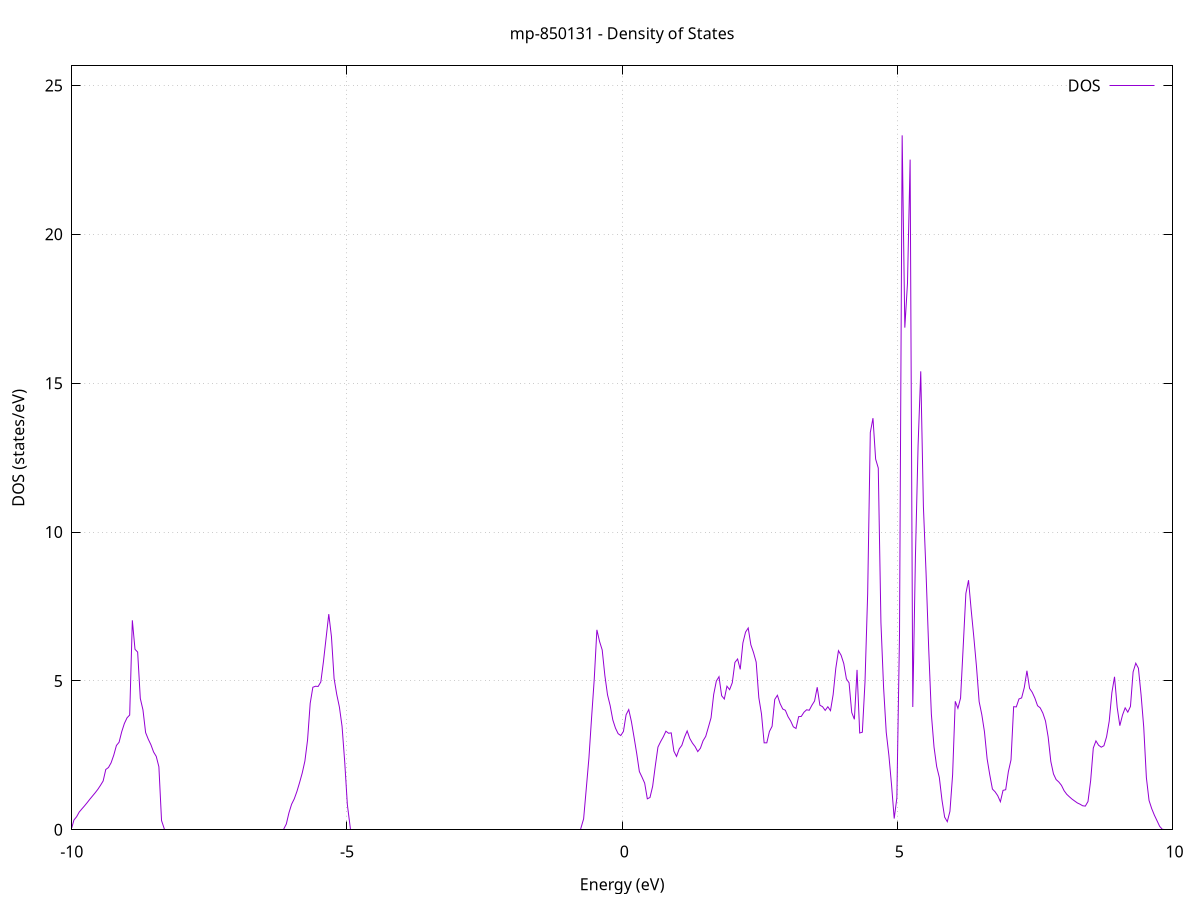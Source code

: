 set title 'mp-850131 - Density of States'
set xlabel 'Energy (eV)'
set ylabel 'DOS (states/eV)'
set grid
set xrange [-10:10]
set yrange [0:25.657]
set xzeroaxis lt -1
set terminal png size 800,600
set output 'mp-850131_dos_gnuplot.png'
plot '-' using 1:2 with lines title 'DOS'
-61.571100 0.000000
-61.522900 0.000000
-61.474600 0.000000
-61.426400 0.000000
-61.378200 0.000000
-61.329900 0.000000
-61.281700 0.000000
-61.233500 0.000000
-61.185200 0.000000
-61.137000 0.000000
-61.088800 0.000000
-61.040500 0.000000
-60.992300 0.000000
-60.944100 0.000000
-60.895800 0.000000
-60.847600 0.000000
-60.799400 0.000000
-60.751100 0.000000
-60.702900 0.000000
-60.654700 0.000000
-60.606400 0.000000
-60.558200 0.000000
-60.510000 0.000000
-60.461700 0.000000
-60.413500 0.000000
-60.365300 0.000000
-60.317000 0.000000
-60.268800 0.000000
-60.220600 0.000000
-60.172300 0.000000
-60.124100 0.000000
-60.075900 0.000000
-60.027600 0.000000
-59.979400 0.000000
-59.931200 0.000000
-59.882900 0.000000
-59.834700 0.000000
-59.786400 0.000000
-59.738200 0.000000
-59.690000 0.000000
-59.641700 0.000000
-59.593500 0.000000
-59.545300 0.000000
-59.497000 0.000000
-59.448800 0.000000
-59.400600 0.000000
-59.352300 0.000000
-59.304100 0.000000
-59.255900 0.000000
-59.207600 0.000000
-59.159400 0.000000
-59.111200 0.000000
-59.062900 0.000000
-59.014700 0.000000
-58.966500 0.000000
-58.918200 0.000000
-58.870000 0.000000
-58.821800 0.000000
-58.773500 0.000000
-58.725300 0.000000
-58.677100 0.000000
-58.628800 0.000000
-58.580600 0.000000
-58.532400 0.000000
-58.484100 0.000000
-58.435900 0.000000
-58.387700 0.000000
-58.339400 0.000000
-58.291200 0.000000
-58.243000 0.000000
-58.194700 0.000000
-58.146500 0.000000
-58.098300 0.000000
-58.050000 0.000000
-58.001800 0.000000
-57.953600 0.000000
-57.905300 0.000000
-57.857100 0.000000
-57.808900 0.000000
-57.760600 0.000000
-57.712400 0.000000
-57.664200 0.000000
-57.615900 0.000000
-57.567700 0.000000
-57.519500 0.000000
-57.471200 0.000000
-57.423000 0.000000
-57.374800 0.000000
-57.326500 0.000000
-57.278300 0.000000
-57.230100 0.000000
-57.181800 0.000000
-57.133600 0.000000
-57.085400 0.000000
-57.037100 0.000000
-56.988900 0.000000
-56.940700 0.000000
-56.892400 0.000000
-56.844200 0.000000
-56.796000 0.000000
-56.747700 0.000000
-56.699500 0.000000
-56.651300 0.000000
-56.603000 0.000000
-56.554800 0.000000
-56.506500 0.000000
-56.458300 0.000000
-56.410100 0.000000
-56.361800 0.000000
-56.313600 0.000000
-56.265400 0.000000
-56.217100 0.000000
-56.168900 0.000000
-56.120700 0.000000
-56.072400 0.000000
-56.024200 0.000000
-55.976000 0.000000
-55.927700 0.000000
-55.879500 0.000000
-55.831300 0.000000
-55.783000 0.000000
-55.734800 0.000000
-55.686600 0.000000
-55.638300 0.000000
-55.590100 0.000000
-55.541900 0.000000
-55.493600 0.000000
-55.445400 0.000000
-55.397200 0.000000
-55.348900 0.000000
-55.300700 0.000000
-55.252500 0.000000
-55.204200 0.000000
-55.156000 0.000000
-55.107800 0.000000
-55.059500 0.000000
-55.011300 0.000000
-54.963100 0.000000
-54.914800 0.000000
-54.866600 0.000000
-54.818400 0.000000
-54.770100 0.000000
-54.721900 0.000000
-54.673700 0.000000
-54.625400 0.000000
-54.577200 0.000000
-54.529000 0.000000
-54.480700 0.000000
-54.432500 0.000000
-54.384300 0.000000
-54.336000 0.000000
-54.287800 0.000000
-54.239600 0.000000
-54.191300 0.000000
-54.143100 0.000000
-54.094900 0.000000
-54.046600 0.000000
-53.998400 0.000000
-53.950200 0.000000
-53.901900 0.000000
-53.853700 0.000000
-53.805500 0.000000
-53.757200 0.000000
-53.709000 0.000000
-53.660800 0.000000
-53.612500 0.000000
-53.564300 0.000000
-53.516100 0.000000
-53.467800 0.000000
-53.419600 0.000000
-53.371400 0.000000
-53.323100 0.000000
-53.274900 0.000000
-53.226700 0.000000
-53.178400 0.000000
-53.130200 0.000000
-53.081900 0.000000
-53.033700 0.000000
-52.985500 0.000000
-52.937200 0.000000
-52.889000 0.000000
-52.840800 0.000000
-52.792500 0.000000
-52.744300 0.000000
-52.696100 0.000000
-52.647800 0.000000
-52.599600 0.000000
-52.551400 0.000000
-52.503100 0.000000
-52.454900 0.000000
-52.406700 0.000000
-52.358400 0.000000
-52.310200 0.000000
-52.262000 0.000000
-52.213700 0.000000
-52.165500 0.000000
-52.117300 0.000000
-52.069000 0.000000
-52.020800 0.000000
-51.972600 0.000000
-51.924300 0.000000
-51.876100 0.000000
-51.827900 0.000000
-51.779600 0.000000
-51.731400 0.000000
-51.683200 0.000000
-51.634900 0.000000
-51.586700 0.000000
-51.538500 0.000000
-51.490200 0.000000
-51.442000 0.000000
-51.393800 0.000000
-51.345500 0.000000
-51.297300 0.000000
-51.249100 0.000000
-51.200800 0.000000
-51.152600 0.000000
-51.104400 0.000000
-51.056100 0.000000
-51.007900 0.000000
-50.959700 0.000000
-50.911400 0.000000
-50.863200 0.000000
-50.815000 0.000000
-50.766700 0.000000
-50.718500 0.000000
-50.670300 0.000000
-50.622000 0.000000
-50.573800 0.000000
-50.525600 0.000000
-50.477300 0.000000
-50.429100 0.000000
-50.380900 0.000000
-50.332600 0.000000
-50.284400 0.000000
-50.236200 0.000000
-50.187900 0.000000
-50.139700 0.000000
-50.091500 0.000000
-50.043200 0.000000
-49.995000 0.000000
-49.946800 0.000000
-49.898500 0.000000
-49.850300 0.000000
-49.802100 0.000000
-49.753800 0.000000
-49.705600 0.000000
-49.657300 0.000000
-49.609100 0.000000
-49.560900 0.000000
-49.512600 0.000000
-49.464400 0.000000
-49.416200 0.000000
-49.367900 0.000000
-49.319700 0.000000
-49.271500 0.000000
-49.223200 0.000000
-49.175000 0.000000
-49.126800 0.000000
-49.078500 0.000000
-49.030300 0.000000
-48.982100 0.000000
-48.933800 0.000000
-48.885600 0.000000
-48.837400 0.000000
-48.789100 0.000000
-48.740900 0.000000
-48.692700 0.000000
-48.644400 0.000000
-48.596200 0.000000
-48.548000 0.000000
-48.499700 0.000000
-48.451500 0.000000
-48.403300 0.000000
-48.355000 0.000000
-48.306800 0.000000
-48.258600 0.000000
-48.210300 0.000000
-48.162100 0.000000
-48.113900 0.000000
-48.065600 0.000000
-48.017400 0.000000
-47.969200 0.000000
-47.920900 0.000000
-47.872700 0.000000
-47.824500 0.000000
-47.776200 0.000000
-47.728000 0.000000
-47.679800 0.000000
-47.631500 0.000000
-47.583300 0.000000
-47.535100 0.000000
-47.486800 0.000000
-47.438600 0.000000
-47.390400 0.000000
-47.342100 0.000000
-47.293900 0.000000
-47.245700 0.000000
-47.197400 0.000000
-47.149200 0.000000
-47.101000 0.000000
-47.052700 0.000000
-47.004500 0.000000
-46.956300 0.000000
-46.908000 0.000000
-46.859800 0.000000
-46.811600 0.000000
-46.763300 0.000000
-46.715100 0.000000
-46.666900 0.000000
-46.618600 0.000000
-46.570400 0.000000
-46.522200 0.000000
-46.473900 0.000000
-46.425700 0.000000
-46.377400 0.000000
-46.329200 0.000000
-46.281000 0.000000
-46.232700 0.000000
-46.184500 0.000000
-46.136300 0.000000
-46.088000 0.000000
-46.039800 0.000000
-45.991600 0.000000
-45.943300 0.000000
-45.895100 0.000000
-45.846900 0.000000
-45.798600 0.000000
-45.750400 0.000000
-45.702200 0.000000
-45.653900 0.000000
-45.605700 0.000000
-45.557500 0.000000
-45.509200 0.000000
-45.461000 0.000000
-45.412800 0.000000
-45.364500 0.000000
-45.316300 0.000000
-45.268100 0.000000
-45.219800 0.000000
-45.171600 0.000000
-45.123400 0.000000
-45.075100 0.000000
-45.026900 0.000000
-44.978700 0.000000
-44.930400 0.000000
-44.882200 0.000000
-44.834000 0.000000
-44.785700 0.000000
-44.737500 0.000000
-44.689300 0.000000
-44.641000 0.000000
-44.592800 0.000000
-44.544600 0.000000
-44.496300 0.000000
-44.448100 0.000000
-44.399900 0.000000
-44.351600 0.000000
-44.303400 0.000000
-44.255200 0.000000
-44.206900 0.000000
-44.158700 0.000000
-44.110500 0.000000
-44.062200 0.000000
-44.014000 0.000000
-43.965800 0.000000
-43.917500 0.000000
-43.869300 0.000000
-43.821100 0.000000
-43.772800 0.000000
-43.724600 0.000000
-43.676400 0.000000
-43.628100 0.000000
-43.579900 0.000000
-43.531700 0.000000
-43.483400 0.000000
-43.435200 0.000000
-43.387000 0.000000
-43.338700 0.000000
-43.290500 0.000000
-43.242300 0.000000
-43.194000 0.000000
-43.145800 0.000000
-43.097600 0.000000
-43.049300 0.000000
-43.001100 0.000000
-42.952800 0.000000
-42.904600 0.000000
-42.856400 0.000000
-42.808100 0.000000
-42.759900 0.000000
-42.711700 0.000000
-42.663400 0.000000
-42.615200 0.000000
-42.567000 0.000000
-42.518700 0.000000
-42.470500 0.000000
-42.422300 0.000000
-42.374000 0.000000
-42.325800 0.000000
-42.277600 0.000000
-42.229300 0.000000
-42.181100 0.000000
-42.132900 0.000000
-42.084600 0.000000
-42.036400 0.000000
-41.988200 0.000000
-41.939900 0.000000
-41.891700 0.000000
-41.843500 0.000000
-41.795200 0.000000
-41.747000 0.000000
-41.698800 0.000000
-41.650500 0.000000
-41.602300 0.000000
-41.554100 0.000000
-41.505800 0.000000
-41.457600 0.000000
-41.409400 0.000000
-41.361100 0.000000
-41.312900 0.000000
-41.264700 0.000000
-41.216400 0.000000
-41.168200 0.000000
-41.120000 0.000000
-41.071700 0.000000
-41.023500 0.000000
-40.975300 0.000000
-40.927000 0.000000
-40.878800 0.000000
-40.830600 0.000000
-40.782300 0.000000
-40.734100 0.000000
-40.685900 0.000000
-40.637600 0.000000
-40.589400 0.000000
-40.541200 0.000000
-40.492900 0.000000
-40.444700 0.000000
-40.396500 0.000000
-40.348200 0.000000
-40.300000 0.000000
-40.251800 0.000000
-40.203500 0.000000
-40.155300 0.000000
-40.107100 0.000000
-40.058800 0.000000
-40.010600 0.000000
-39.962400 0.000000
-39.914100 0.000000
-39.865900 0.000000
-39.817700 0.000000
-39.769400 0.000000
-39.721200 0.000000
-39.673000 0.000000
-39.624700 0.000000
-39.576500 0.000000
-39.528200 0.000000
-39.480000 0.000000
-39.431800 0.000000
-39.383500 0.000000
-39.335300 0.000000
-39.287100 0.000000
-39.238800 0.000000
-39.190600 0.000000
-39.142400 0.000000
-39.094100 0.000000
-39.045900 0.000000
-38.997700 0.000000
-38.949400 0.000000
-38.901200 0.000000
-38.853000 0.000000
-38.804700 0.000000
-38.756500 0.000000
-38.708300 0.000000
-38.660000 0.000000
-38.611800 0.000000
-38.563600 0.000000
-38.515300 0.000000
-38.467100 0.000000
-38.418900 0.000000
-38.370600 0.000000
-38.322400 0.000000
-38.274200 0.000000
-38.225900 0.000000
-38.177700 0.000000
-38.129500 0.000000
-38.081200 0.000000
-38.033000 0.000000
-37.984800 0.000000
-37.936500 0.000000
-37.888300 0.000000
-37.840100 0.000000
-37.791800 0.000000
-37.743600 0.000000
-37.695400 0.000000
-37.647100 0.000000
-37.598900 0.000000
-37.550700 0.000000
-37.502400 0.000000
-37.454200 0.000000
-37.406000 0.000000
-37.357700 0.000000
-37.309500 0.000000
-37.261300 0.000000
-37.213000 0.000000
-37.164800 0.000000
-37.116600 0.000000
-37.068300 0.000000
-37.020100 0.000000
-36.971900 0.000000
-36.923600 0.000000
-36.875400 0.000000
-36.827200 0.000000
-36.778900 0.000000
-36.730700 0.000000
-36.682500 0.000000
-36.634200 0.000000
-36.586000 0.000000
-36.537800 0.000000
-36.489500 0.000000
-36.441300 0.000000
-36.393100 0.000000
-36.344800 0.000000
-36.296600 0.000000
-36.248400 0.000000
-36.200100 0.000000
-36.151900 0.000000
-36.103600 0.000000
-36.055400 0.000000
-36.007200 0.000000
-35.958900 0.000000
-35.910700 0.000000
-35.862500 0.000000
-35.814200 0.000000
-35.766000 0.000000
-35.717800 0.000000
-35.669500 0.000000
-35.621300 0.000000
-35.573100 0.000000
-35.524800 0.000000
-35.476600 0.000000
-35.428400 0.000000
-35.380100 0.000000
-35.331900 0.000000
-35.283700 0.000000
-35.235400 0.000000
-35.187200 0.000000
-35.139000 0.000000
-35.090700 0.000000
-35.042500 0.000000
-34.994300 0.000000
-34.946000 0.000000
-34.897800 0.000000
-34.849600 0.000000
-34.801300 0.000000
-34.753100 0.000000
-34.704900 0.000000
-34.656600 0.000000
-34.608400 0.000000
-34.560200 0.000000
-34.511900 0.000000
-34.463700 0.000000
-34.415500 0.000000
-34.367200 0.000000
-34.319000 0.000000
-34.270800 0.000000
-34.222500 0.000000
-34.174300 0.000000
-34.126100 0.000000
-34.077800 0.000000
-34.029600 0.000000
-33.981400 0.000000
-33.933100 0.000000
-33.884900 0.000000
-33.836700 0.000000
-33.788400 0.000000
-33.740200 0.000000
-33.692000 0.000000
-33.643700 0.000000
-33.595500 0.000000
-33.547300 0.000000
-33.499000 0.000000
-33.450800 0.000000
-33.402600 0.000000
-33.354300 0.000000
-33.306100 0.000000
-33.257900 0.000000
-33.209600 0.000000
-33.161400 0.000000
-33.113200 0.000000
-33.064900 0.000000
-33.016700 0.000000
-32.968500 0.000000
-32.920200 0.000000
-32.872000 0.000000
-32.823700 0.000000
-32.775500 0.000000
-32.727300 0.000000
-32.679000 0.000000
-32.630800 0.000000
-32.582600 0.000000
-32.534300 0.000000
-32.486100 0.000000
-32.437900 0.000000
-32.389600 0.000000
-32.341400 0.000000
-32.293200 0.000000
-32.244900 0.000000
-32.196700 0.000000
-32.148500 0.000000
-32.100200 0.000000
-32.052000 0.000000
-32.003800 0.000000
-31.955500 0.000000
-31.907300 0.000000
-31.859100 0.000000
-31.810800 0.000000
-31.762600 0.000000
-31.714400 0.000000
-31.666100 0.000000
-31.617900 0.000000
-31.569700 0.000000
-31.521400 0.000000
-31.473200 0.000000
-31.425000 0.000000
-31.376700 0.000000
-31.328500 0.000000
-31.280300 0.000000
-31.232000 0.000000
-31.183800 0.000000
-31.135600 0.000000
-31.087300 0.000000
-31.039100 0.000000
-30.990900 0.000000
-30.942600 0.000000
-30.894400 0.000000
-30.846200 0.000000
-30.797900 0.000000
-30.749700 0.000000
-30.701500 0.000000
-30.653200 0.000000
-30.605000 0.000000
-30.556800 0.000000
-30.508500 0.000000
-30.460300 0.000000
-30.412100 0.000000
-30.363800 0.000000
-30.315600 0.000000
-30.267400 0.000000
-30.219100 0.000000
-30.170900 0.000000
-30.122700 0.000000
-30.074400 0.000000
-30.026200 0.000000
-29.978000 0.000000
-29.929700 0.000000
-29.881500 0.000000
-29.833300 0.000000
-29.785000 0.000000
-29.736800 0.000000
-29.688600 0.000000
-29.640300 0.000000
-29.592100 0.000000
-29.543900 0.000000
-29.495600 0.000000
-29.447400 0.000000
-29.399100 0.000000
-29.350900 0.000000
-29.302700 0.000000
-29.254400 0.000000
-29.206200 0.000000
-29.158000 0.000000
-29.109700 0.000000
-29.061500 0.000000
-29.013300 0.000000
-28.965000 0.000000
-28.916800 0.000000
-28.868600 0.000000
-28.820300 0.000000
-28.772100 0.000000
-28.723900 0.000000
-28.675600 0.000000
-28.627400 0.000000
-28.579200 0.000000
-28.530900 0.000000
-28.482700 0.000000
-28.434500 0.000000
-28.386200 0.000000
-28.338000 0.000000
-28.289800 0.000000
-28.241500 0.000000
-28.193300 0.000000
-28.145100 0.000000
-28.096800 0.000000
-28.048600 0.000000
-28.000400 0.000000
-27.952100 0.000000
-27.903900 0.000000
-27.855700 0.000000
-27.807400 0.000000
-27.759200 0.000000
-27.711000 0.000000
-27.662700 0.000000
-27.614500 0.000000
-27.566300 0.000000
-27.518000 0.000000
-27.469800 0.000000
-27.421600 0.000000
-27.373300 0.000000
-27.325100 0.000000
-27.276900 0.000000
-27.228600 0.000000
-27.180400 0.000000
-27.132200 0.000000
-27.083900 0.000000
-27.035700 0.000000
-26.987500 0.000000
-26.939200 0.000000
-26.891000 0.000000
-26.842800 0.000000
-26.794500 0.000000
-26.746300 0.000000
-26.698100 0.000000
-26.649800 0.000000
-26.601600 0.000000
-26.553400 0.000000
-26.505100 0.000000
-26.456900 0.000000
-26.408700 0.000000
-26.360400 0.000000
-26.312200 0.000000
-26.264000 0.000000
-26.215700 0.000000
-26.167500 0.000000
-26.119300 0.000000
-26.071000 0.000000
-26.022800 0.000000
-25.974500 0.000000
-25.926300 0.000000
-25.878100 0.000000
-25.829800 0.000000
-25.781600 0.000000
-25.733400 0.000000
-25.685100 0.000000
-25.636900 0.000000
-25.588700 0.000000
-25.540400 0.000000
-25.492200 0.000000
-25.444000 0.000000
-25.395700 0.000000
-25.347500 0.000000
-25.299300 0.000000
-25.251000 0.000000
-25.202800 0.000000
-25.154600 0.000000
-25.106300 0.000000
-25.058100 0.000000
-25.009900 0.000000
-24.961600 0.000000
-24.913400 0.000000
-24.865200 0.000000
-24.816900 0.000000
-24.768700 0.000000
-24.720500 0.000000
-24.672200 0.000000
-24.624000 0.000000
-24.575800 0.000000
-24.527500 0.000000
-24.479300 0.000000
-24.431100 0.000000
-24.382800 0.000000
-24.334600 0.000000
-24.286400 0.000000
-24.238100 0.000000
-24.189900 0.000000
-24.141700 0.000000
-24.093400 0.000000
-24.045200 0.000000
-23.997000 0.000000
-23.948700 0.000000
-23.900500 0.000000
-23.852300 0.000000
-23.804000 0.000000
-23.755800 0.000000
-23.707600 0.000000
-23.659300 0.000000
-23.611100 0.000000
-23.562900 0.000000
-23.514600 0.000000
-23.466400 0.000000
-23.418200 0.000000
-23.369900 0.000000
-23.321700 0.000000
-23.273500 0.000000
-23.225200 0.000000
-23.177000 0.000000
-23.128800 0.000000
-23.080500 0.000000
-23.032300 0.000000
-22.984100 0.000000
-22.935800 0.000000
-22.887600 0.000000
-22.839400 0.000000
-22.791100 0.000000
-22.742900 0.000000
-22.694700 0.000000
-22.646400 0.000000
-22.598200 0.000000
-22.549900 0.000000
-22.501700 0.000000
-22.453500 0.000000
-22.405200 0.000000
-22.357000 0.000000
-22.308800 0.000000
-22.260500 0.000000
-22.212300 0.000000
-22.164100 0.000000
-22.115800 0.000000
-22.067600 0.000000
-22.019400 0.000000
-21.971100 0.000000
-21.922900 0.000000
-21.874700 0.000000
-21.826400 0.000000
-21.778200 0.000000
-21.730000 0.000000
-21.681700 0.000000
-21.633500 0.000000
-21.585300 0.000000
-21.537000 0.000000
-21.488800 0.000000
-21.440600 0.000000
-21.392300 0.000000
-21.344100 0.000000
-21.295900 0.000000
-21.247600 0.000000
-21.199400 0.000000
-21.151200 0.000000
-21.102900 0.000000
-21.054700 0.000000
-21.006500 0.000000
-20.958200 0.000000
-20.910000 0.000000
-20.861800 0.000000
-20.813500 0.000000
-20.765300 0.000000
-20.717100 0.000000
-20.668800 0.000000
-20.620600 0.000000
-20.572400 0.000000
-20.524100 0.000000
-20.475900 0.000000
-20.427700 0.000000
-20.379400 0.000000
-20.331200 0.000000
-20.283000 0.000000
-20.234700 0.000000
-20.186500 0.000000
-20.138300 0.000000
-20.090000 0.000000
-20.041800 0.000000
-19.993600 0.000000
-19.945300 0.000000
-19.897100 0.000000
-19.848900 0.000000
-19.800600 0.000000
-19.752400 0.000000
-19.704200 0.000000
-19.655900 0.000000
-19.607700 0.000000
-19.559500 0.000000
-19.511200 0.000000
-19.463000 0.000000
-19.414800 0.000000
-19.366500 0.000000
-19.318300 0.000000
-19.270000 0.000000
-19.221800 0.000000
-19.173600 0.000000
-19.125300 0.000000
-19.077100 0.000000
-19.028900 0.000000
-18.980600 0.000000
-18.932400 0.000000
-18.884200 0.000000
-18.835900 0.000000
-18.787700 0.000000
-18.739500 0.000000
-18.691200 0.000000
-18.643000 0.000000
-18.594800 0.000000
-18.546500 0.000000
-18.498300 0.000000
-18.450100 0.000000
-18.401800 0.000000
-18.353600 0.000000
-18.305400 0.000000
-18.257100 0.000000
-18.208900 0.000000
-18.160700 0.000000
-18.112400 0.000000
-18.064200 0.000000
-18.016000 0.000000
-17.967700 0.000000
-17.919500 0.000000
-17.871300 0.000000
-17.823000 0.000000
-17.774800 0.000000
-17.726600 0.000000
-17.678300 0.000000
-17.630100 0.000000
-17.581900 0.000000
-17.533600 0.000000
-17.485400 0.000000
-17.437200 0.000000
-17.388900 0.000000
-17.340700 0.000000
-17.292500 0.000000
-17.244200 0.000000
-17.196000 0.000000
-17.147800 0.000000
-17.099500 0.000000
-17.051300 0.000000
-17.003100 0.000000
-16.954800 0.000000
-16.906600 0.000000
-16.858400 0.000000
-16.810100 0.000000
-16.761900 0.000000
-16.713700 0.000000
-16.665400 0.000000
-16.617200 0.000000
-16.569000 0.000000
-16.520700 0.000000
-16.472500 0.000000
-16.424300 0.000000
-16.376000 0.000000
-16.327800 0.000000
-16.279600 0.000000
-16.231300 0.000000
-16.183100 0.000000
-16.134900 0.000000
-16.086600 0.000000
-16.038400 0.000000
-15.990200 0.000000
-15.941900 0.000000
-15.893700 0.000000
-15.845400 0.000000
-15.797200 0.000000
-15.749000 0.000000
-15.700700 0.000000
-15.652500 0.000000
-15.604300 0.000000
-15.556000 0.000000
-15.507800 0.000000
-15.459600 0.000000
-15.411300 0.000000
-15.363100 0.000000
-15.314900 0.000000
-15.266600 0.000000
-15.218400 0.000000
-15.170200 0.000000
-15.121900 0.000000
-15.073700 0.000000
-15.025500 0.000000
-14.977200 0.000000
-14.929000 0.000000
-14.880800 0.000000
-14.832500 0.000000
-14.784300 0.000000
-14.736100 0.000000
-14.687800 0.000000
-14.639600 0.000000
-14.591400 0.000000
-14.543100 0.000000
-14.494900 0.000000
-14.446700 0.000000
-14.398400 0.000000
-14.350200 0.000000
-14.302000 0.000000
-14.253700 0.000000
-14.205500 0.000000
-14.157300 0.000000
-14.109000 0.000000
-14.060800 0.000000
-14.012600 0.000000
-13.964300 0.000000
-13.916100 0.000000
-13.867900 0.000000
-13.819600 0.000000
-13.771400 0.000000
-13.723200 0.000000
-13.674900 0.000000
-13.626700 0.000000
-13.578500 0.000000
-13.530200 0.000000
-13.482000 0.000000
-13.433800 0.000000
-13.385500 0.000000
-13.337300 0.000000
-13.289100 0.000000
-13.240800 0.000000
-13.192600 0.000000
-13.144400 0.000000
-13.096100 0.000000
-13.047900 0.000000
-12.999700 0.000000
-12.951400 0.000000
-12.903200 0.000000
-12.855000 0.000000
-12.806700 0.000000
-12.758500 0.000000
-12.710300 0.000000
-12.662000 0.000000
-12.613800 0.000000
-12.565600 0.000000
-12.517300 0.000000
-12.469100 0.000000
-12.420800 0.000000
-12.372600 0.000000
-12.324400 0.000000
-12.276100 0.000000
-12.227900 0.000000
-12.179700 0.000000
-12.131400 0.000000
-12.083200 0.000000
-12.035000 0.000000
-11.986700 0.000000
-11.938500 0.000000
-11.890300 0.000000
-11.842000 0.000000
-11.793800 0.000000
-11.745600 0.000000
-11.697300 0.000000
-11.649100 0.000000
-11.600900 0.000000
-11.552600 0.000000
-11.504400 0.000000
-11.456200 0.000000
-11.407900 0.000000
-11.359700 0.000000
-11.311500 0.000000
-11.263200 0.000000
-11.215000 0.000000
-11.166800 0.000000
-11.118500 0.000000
-11.070300 0.000000
-11.022100 0.000000
-10.973800 0.000000
-10.925600 0.000000
-10.877400 0.000000
-10.829100 0.000000
-10.780900 0.000000
-10.732700 0.000000
-10.684400 0.000000
-10.636200 0.000000
-10.588000 0.000000
-10.539700 0.000000
-10.491500 0.000000
-10.443300 0.000000
-10.395000 0.000000
-10.346800 0.000000
-10.298600 0.000000
-10.250300 0.000000
-10.202100 0.000000
-10.153900 0.000000
-10.105600 0.000000
-10.057400 0.000000
-10.009200 0.006800
-9.960900 0.328000
-9.912700 0.437400
-9.864500 0.597000
-9.816200 0.702300
-9.768000 0.804500
-9.719800 0.913200
-9.671500 1.027600
-9.623300 1.134900
-9.575100 1.242600
-9.526800 1.358300
-9.478600 1.492200
-9.430400 1.638600
-9.382100 2.026700
-9.333900 2.091000
-9.285700 2.249800
-9.237400 2.506100
-9.189200 2.830800
-9.141000 2.939600
-9.092700 3.293900
-9.044500 3.569800
-8.996200 3.759800
-8.948000 3.854100
-8.899800 7.035300
-8.851500 6.060900
-8.803300 5.968700
-8.755100 4.411300
-8.706800 4.026100
-8.658600 3.263700
-8.610400 3.042100
-8.562100 2.855400
-8.513900 2.612900
-8.465700 2.465100
-8.417400 2.115300
-8.369200 0.309700
-8.321000 0.000000
-8.272700 0.000000
-8.224500 0.000000
-8.176300 0.000000
-8.128000 0.000000
-8.079800 0.000000
-8.031600 0.000000
-7.983300 0.000000
-7.935100 0.000000
-7.886900 0.000000
-7.838600 0.000000
-7.790400 0.000000
-7.742200 0.000000
-7.693900 0.000000
-7.645700 0.000000
-7.597500 0.000000
-7.549200 0.000000
-7.501000 0.000000
-7.452800 0.000000
-7.404500 0.000000
-7.356300 0.000000
-7.308100 0.000000
-7.259800 0.000000
-7.211600 0.000000
-7.163400 0.000000
-7.115100 0.000000
-7.066900 0.000000
-7.018700 0.000000
-6.970400 0.000000
-6.922200 0.000000
-6.874000 0.000000
-6.825700 0.000000
-6.777500 0.000000
-6.729300 0.000000
-6.681000 0.000000
-6.632800 0.000000
-6.584600 0.000000
-6.536300 0.000000
-6.488100 0.000000
-6.439900 0.000000
-6.391600 0.000000
-6.343400 0.000000
-6.295200 0.000000
-6.246900 0.000000
-6.198700 0.000000
-6.150500 0.000000
-6.102200 0.193000
-6.054000 0.571700
-6.005800 0.858500
-5.957500 1.039200
-5.909300 1.287800
-5.861100 1.585100
-5.812800 1.906600
-5.764600 2.307400
-5.716300 3.014100
-5.668100 4.248400
-5.619900 4.786600
-5.571600 4.820700
-5.523400 4.814200
-5.475200 4.965700
-5.426900 5.656400
-5.378700 6.450700
-5.330500 7.242100
-5.282200 6.490800
-5.234000 5.080200
-5.185800 4.546900
-5.137500 4.122800
-5.089300 3.474600
-5.041100 2.283200
-4.992800 0.840300
-4.944600 0.000000
-4.896400 0.000000
-4.848100 0.000000
-4.799900 0.000000
-4.751700 0.000000
-4.703400 0.000000
-4.655200 0.000000
-4.607000 0.000000
-4.558700 0.000000
-4.510500 0.000000
-4.462300 0.000000
-4.414000 0.000000
-4.365800 0.000000
-4.317600 0.000000
-4.269300 0.000000
-4.221100 0.000000
-4.172900 0.000000
-4.124600 0.000000
-4.076400 0.000000
-4.028200 0.000000
-3.979900 0.000000
-3.931700 0.000000
-3.883500 0.000000
-3.835200 0.000000
-3.787000 0.000000
-3.738800 0.000000
-3.690500 0.000000
-3.642300 0.000000
-3.594100 0.000000
-3.545800 0.000000
-3.497600 0.000000
-3.449400 0.000000
-3.401100 0.000000
-3.352900 0.000000
-3.304700 0.000000
-3.256400 0.000000
-3.208200 0.000000
-3.160000 0.000000
-3.111700 0.000000
-3.063500 0.000000
-3.015300 0.000000
-2.967000 0.000000
-2.918800 0.000000
-2.870600 0.000000
-2.822300 0.000000
-2.774100 0.000000
-2.725900 0.000000
-2.677600 0.000000
-2.629400 0.000000
-2.581200 0.000000
-2.532900 0.000000
-2.484700 0.000000
-2.436500 0.000000
-2.388200 0.000000
-2.340000 0.000000
-2.291700 0.000000
-2.243500 0.000000
-2.195300 0.000000
-2.147000 0.000000
-2.098800 0.000000
-2.050600 0.000000
-2.002300 0.000000
-1.954100 0.000000
-1.905900 0.000000
-1.857600 0.000000
-1.809400 0.000000
-1.761200 0.000000
-1.712900 0.000000
-1.664700 0.000000
-1.616500 0.000000
-1.568200 0.000000
-1.520000 0.000000
-1.471800 0.000000
-1.423500 0.000000
-1.375300 0.000000
-1.327100 0.000000
-1.278800 0.000000
-1.230600 0.000000
-1.182400 0.000000
-1.134100 0.000000
-1.085900 0.000000
-1.037700 0.000000
-0.989400 0.000000
-0.941200 0.000000
-0.893000 0.000000
-0.844700 0.000000
-0.796500 0.000000
-0.748300 0.000000
-0.700000 0.367600
-0.651800 1.382100
-0.603600 2.412000
-0.555300 3.764700
-0.507100 5.054200
-0.458900 6.715400
-0.410600 6.325800
-0.362400 6.039900
-0.314200 5.183500
-0.265900 4.532900
-0.217700 4.170700
-0.169500 3.689700
-0.121200 3.413700
-0.073000 3.228100
-0.024800 3.164700
0.023500 3.304200
0.071700 3.863100
0.119900 4.036900
0.168200 3.635900
0.216400 3.107300
0.264600 2.562900
0.312900 1.955200
0.361100 1.767300
0.409300 1.566100
0.457600 1.039400
0.505800 1.084400
0.554000 1.457500
0.602300 2.142300
0.650500 2.777700
0.698700 2.959100
0.747000 3.119800
0.795200 3.311200
0.843400 3.241900
0.891700 3.254400
0.939900 2.642300
0.988100 2.463900
1.036400 2.713200
1.084600 2.835800
1.132900 3.109300
1.181100 3.320000
1.229300 3.066600
1.277600 2.910300
1.325800 2.792400
1.374000 2.625700
1.422300 2.739300
1.470500 2.989400
1.518700 3.137200
1.567000 3.445700
1.615200 3.759600
1.663400 4.545100
1.711700 4.995500
1.759900 5.141700
1.808100 4.501700
1.856400 4.391800
1.904600 4.821400
1.952800 4.706200
2.001100 4.938300
2.049300 5.621000
2.097500 5.735900
2.145800 5.388400
2.194000 6.274600
2.242200 6.638600
2.290500 6.777400
2.338700 6.212900
2.386900 5.954100
2.435200 5.631700
2.483400 4.438700
2.531600 3.893100
2.579900 2.919900
2.628100 2.919200
2.676300 3.302600
2.724600 3.474700
2.772800 4.378600
2.821000 4.517300
2.869300 4.241000
2.917500 4.057300
2.965700 4.013200
3.014000 3.800100
3.062200 3.653300
3.110400 3.458300
3.158700 3.402600
3.206900 3.798500
3.255100 3.807900
3.303400 3.946900
3.351600 4.030000
3.399800 4.014800
3.448100 4.182800
3.496300 4.324500
3.544500 4.787300
3.592800 4.183800
3.641000 4.134500
3.689200 4.009800
3.737500 4.131900
3.785700 4.001600
3.833900 4.539900
3.882200 5.424000
3.930400 6.014200
3.978600 5.860900
4.026900 5.583100
4.075100 5.068700
4.123300 4.936000
4.171600 3.939700
4.219800 3.709700
4.268000 5.369500
4.316300 3.250700
4.364500 3.277100
4.412700 4.962800
4.461000 7.918700
4.509200 13.343300
4.557500 13.824600
4.605700 12.451500
4.653900 12.149300
4.702200 6.959700
4.750400 4.781400
4.798600 3.275600
4.846900 2.494500
4.895100 1.504100
4.943300 0.377600
4.991600 1.073300
5.039800 6.556500
5.088000 23.324600
5.136300 16.864500
5.184500 18.350500
5.232700 22.509800
5.281000 4.124600
5.329200 9.189400
5.377400 12.915200
5.425700 15.398300
5.473900 10.859300
5.522100 8.625300
5.570400 6.075100
5.618600 3.882600
5.666800 2.780500
5.715100 2.122500
5.763300 1.757000
5.811500 0.996100
5.859800 0.425400
5.908000 0.272300
5.956200 0.620600
6.004500 1.843100
6.052700 4.315400
6.100900 4.079900
6.149200 4.425200
6.197400 6.164700
6.245600 7.936600
6.293900 8.383000
6.342100 7.384000
6.390300 6.466200
6.438600 5.478100
6.486800 4.302800
6.535000 3.868600
6.583300 3.292800
6.631500 2.385600
6.679700 1.847600
6.728000 1.367200
6.776200 1.276200
6.824400 1.145700
6.872700 0.942000
6.920900 1.323600
6.969100 1.345300
7.017400 1.948300
7.065600 2.346200
7.113800 4.133000
7.162100 4.127800
7.210300 4.393500
7.258500 4.429000
7.306800 4.774700
7.355000 5.341000
7.403200 4.748900
7.451500 4.616900
7.499700 4.420900
7.547900 4.167500
7.596200 4.094400
7.644400 3.918700
7.692600 3.650600
7.740900 3.114500
7.789100 2.293700
7.837400 1.876300
7.885600 1.686000
7.933800 1.605700
7.982100 1.493200
8.030300 1.313000
8.078500 1.191100
8.126800 1.107400
8.175000 1.029600
8.223200 0.965000
8.271500 0.901100
8.319700 0.858900
8.367900 0.806100
8.416200 0.795200
8.464400 0.949200
8.512600 1.647700
8.560900 2.746800
8.609100 2.984800
8.657300 2.839400
8.705600 2.774300
8.753800 2.821900
8.802000 3.123000
8.850300 3.648900
8.898500 4.605100
8.946700 5.138100
8.995000 4.110800
9.043200 3.496000
9.091400 3.850900
9.139700 4.094300
9.187900 3.951000
9.236100 4.142600
9.284400 5.301900
9.332600 5.594800
9.380800 5.425700
9.429100 4.531300
9.477300 3.445200
9.525500 1.750100
9.573800 0.985300
9.622000 0.711700
9.670200 0.493500
9.718500 0.304700
9.766700 0.114900
9.814900 0.016200
9.863200 0.000000
9.911400 0.000000
9.959600 0.000000
10.007900 0.000000
10.056100 0.000000
10.104300 0.000000
10.152600 0.000000
10.200800 0.000000
10.249000 0.000000
10.297300 0.000000
10.345500 0.000000
10.393700 0.000000
10.442000 0.000000
10.490200 0.000000
10.538400 0.000000
10.586700 0.000000
10.634900 0.000000
10.683100 0.000000
10.731400 0.050600
10.779600 0.349100
10.827800 0.436400
10.876100 0.519700
10.924300 0.587100
10.972500 0.683700
11.020800 0.778700
11.069000 0.905200
11.117200 0.985100
11.165500 0.967600
11.213700 0.992200
11.262000 1.053800
11.310200 1.243700
11.358400 1.450500
11.406700 1.616900
11.454900 1.732300
11.503100 1.914700
11.551400 2.136300
11.599600 2.705000
11.647800 2.857000
11.696100 3.496600
11.744300 3.348600
11.792500 3.126700
11.840800 2.895300
11.889000 2.784200
11.937200 2.696500
11.985500 2.643600
12.033700 2.525000
12.081900 2.498300
12.130200 2.381600
12.178400 2.638700
12.226600 3.023800
12.274900 3.166200
12.323100 3.077400
12.371300 3.049200
12.419600 3.217300
12.467800 3.175500
12.516000 3.736800
12.564300 3.659000
12.612500 3.471800
12.660700 3.299100
12.709000 3.074000
12.757200 3.126100
12.805400 3.122400
12.853700 3.573000
12.901900 3.415700
12.950100 3.429400
12.998400 3.454800
13.046600 3.506600
13.094800 3.635000
13.143100 3.870500
13.191300 3.895200
13.239500 3.881900
13.287800 4.042000
13.336000 3.637600
13.384200 3.004600
13.432500 2.619400
13.480700 2.394000
13.528900 2.217400
13.577200 2.049100
13.625400 1.975900
13.673600 1.902600
13.721900 1.811700
13.770100 1.866400
13.818300 2.196200
13.866600 2.765400
13.914800 3.246900
13.963000 3.403900
14.011300 3.538800
14.059500 3.979000
14.107700 4.059600
14.156000 4.086700
14.204200 4.132600
14.252400 4.319100
14.300700 4.266400
14.348900 4.329000
14.397100 4.495600
14.445400 4.575000
14.493600 4.534000
14.541800 4.203300
14.590100 4.346800
14.638300 4.536900
14.686600 3.883900
14.734800 3.645400
14.783000 3.408700
14.831300 3.391300
14.879500 3.332400
14.927700 3.247300
14.976000 3.348600
15.024200 3.509100
15.072400 3.590700
15.120700 3.873600
15.168900 4.108800
15.217100 4.480300
15.265400 4.430100
15.313600 4.180300
15.361800 3.718100
15.410100 3.353100
15.458300 3.304800
15.506500 3.266200
15.554800 3.106600
15.603000 2.935500
15.651200 3.035500
15.699500 3.209800
15.747700 3.210600
15.795900 3.047300
15.844200 2.825200
15.892400 2.923500
15.940600 3.208100
15.988900 3.448000
16.037100 3.609600
16.085300 3.987900
16.133600 3.975000
16.181800 3.802900
16.230000 3.806700
16.278300 3.814500
16.326500 3.636300
16.374700 3.521100
16.423000 3.519400
16.471200 3.550700
16.519400 3.971800
16.567700 4.112400
16.615900 4.344300
16.664100 4.321600
16.712400 4.135000
16.760600 3.851500
16.808800 3.431300
16.857100 3.164200
16.905300 3.094800
16.953500 3.161400
17.001800 2.994500
17.050000 3.152000
17.098200 2.897800
17.146500 2.805000
17.194700 2.901200
17.242900 2.987000
17.291200 3.074800
17.339400 3.279400
17.387600 3.525900
17.435900 3.764700
17.484100 3.894900
17.532300 3.767300
17.580600 3.691100
17.628800 3.212400
17.677000 2.893300
17.725300 2.784500
17.773500 2.886200
17.821700 2.988500
17.870000 3.153400
17.918200 3.305400
17.966400 3.510100
18.014700 3.677100
18.062900 4.045500
18.111200 3.921200
18.159400 3.578900
18.207600 3.442700
18.255900 3.429000
18.304100 3.403900
18.352300 3.274400
18.400600 3.332900
18.448800 3.638700
18.497000 3.769500
18.545300 3.589400
18.593500 3.288900
18.641700 2.987200
18.690000 2.654300
18.738200 2.441700
18.786400 2.425800
18.834700 2.468300
18.882900 2.575600
18.931100 2.728100
18.979400 2.963900
19.027600 3.242000
19.075800 3.625200
19.124100 3.627800
19.172300 3.434400
19.220500 3.422500
19.268800 3.287900
19.317000 3.187500
19.365200 3.080600
19.413500 3.114000
19.461700 3.053700
19.509900 2.964700
19.558200 2.821600
19.606400 2.888000
19.654600 3.182700
19.702900 3.173500
19.751100 3.357600
19.799300 3.766500
19.847600 4.089200
19.895800 3.964300
19.944000 3.563900
19.992300 3.239300
20.040500 3.168200
20.088700 3.361000
20.137000 3.469000
20.185200 3.559400
20.233400 3.503100
20.281700 3.323200
20.329900 3.375100
20.378100 3.479300
20.426400 3.323500
20.474600 3.142800
20.522800 3.000900
20.571100 3.092700
20.619300 3.309000
20.667500 3.680100
20.715800 3.889800
20.764000 3.877700
20.812200 3.799900
20.860500 3.465900
20.908700 2.963100
20.956900 2.781800
21.005200 2.573300
21.053400 2.729000
21.101600 2.921800
21.149900 3.157700
21.198100 3.212400
21.246300 3.457700
21.294600 3.472800
21.342800 3.451100
21.391100 3.215200
21.439300 3.112100
21.487500 2.978000
21.535800 2.859300
21.584000 3.017200
21.632200 2.894200
21.680500 2.965500
21.728700 3.211600
21.776900 3.292200
21.825200 3.333100
21.873400 3.554900
21.921600 3.685500
21.969900 3.775000
22.018100 3.795000
22.066300 3.700600
22.114600 3.614500
22.162800 3.589800
22.211000 3.547700
22.259300 3.957700
22.307500 4.205000
22.355700 4.252500
22.404000 4.127400
22.452200 3.788400
22.500400 3.731100
22.548700 3.799700
22.596900 3.712400
22.645100 3.695200
22.693400 3.681200
22.741600 3.672000
22.789800 3.642700
22.838100 3.785900
22.886300 4.016100
22.934500 4.078000
22.982800 4.070800
23.031000 4.107100
23.079200 4.146000
23.127500 4.368000
23.175700 4.191600
23.223900 3.662900
23.272200 3.490100
23.320400 3.419500
23.368600 3.500000
23.416900 3.607300
23.465100 3.563200
23.513300 3.662500
23.561600 3.742700
23.609800 3.698300
23.658000 3.548900
23.706300 3.512700
23.754500 3.481700
23.802700 3.442400
23.851000 3.289400
23.899200 3.291300
23.947400 3.203800
23.995700 3.167500
24.043900 2.972800
24.092100 2.786300
24.140400 2.897500
24.188600 3.052500
24.236800 3.122300
24.285100 3.141000
24.333300 3.059600
24.381500 3.076000
24.429800 2.937700
24.478000 2.798900
24.526200 2.712200
24.574500 2.718900
24.622700 3.109900
24.670900 3.410200
24.719200 3.627400
24.767400 3.619600
24.815700 3.633400
24.863900 3.839800
24.912100 3.616600
24.960400 3.433500
25.008600 3.446400
25.056800 3.483000
25.105100 3.571200
25.153300 3.636900
25.201500 3.568700
25.249800 3.511900
25.298000 3.350900
25.346200 3.427000
25.394500 3.331800
25.442700 3.370300
25.490900 3.753400
25.539200 3.859200
25.587400 4.493600
25.635600 5.213600
25.683900 4.856400
25.732100 4.540900
25.780300 4.151200
25.828600 4.031900
25.876800 3.931500
25.925000 4.028200
25.973300 4.324500
26.021500 4.759500
26.069700 4.705300
26.118000 4.494900
26.166200 4.391700
26.214400 4.168300
26.262700 3.925000
26.310900 3.906400
26.359100 3.980900
26.407400 4.057100
26.455600 4.077600
26.503800 4.141000
26.552100 4.023200
26.600300 3.674500
26.648500 3.448300
26.696800 3.358700
26.745000 3.673200
26.793200 4.060300
26.841500 4.378000
26.889700 4.069800
26.937900 3.778900
26.986200 3.578900
27.034400 3.414500
27.082600 3.318000
27.130900 3.262700
27.179100 3.369500
27.227300 3.344900
27.275600 3.417400
27.323800 3.293000
27.372000 3.091200
27.420300 3.135600
27.468500 3.205400
27.516700 3.281900
27.565000 3.439300
27.613200 3.671700
27.661400 3.808600
27.709700 4.031600
27.757900 4.564000
27.806100 4.100200
27.854400 3.850700
27.902600 3.808500
27.950800 3.819000
27.999100 3.914700
28.047300 3.860300
28.095500 3.794600
28.143800 3.952300
28.192000 3.883600
28.240300 3.840700
28.288500 3.749400
28.336700 3.459500
28.385000 3.483800
28.433200 3.569100
28.481400 3.740100
28.529700 3.791300
28.577900 3.906500
28.626100 4.179400
28.674400 4.340700
28.722600 4.423900
28.770800 4.235500
28.819100 4.250200
28.867300 4.296700
28.915500 4.232000
28.963800 3.843300
29.012000 3.711700
29.060200 3.449900
29.108500 3.341200
29.156700 3.376800
29.204900 3.198500
29.253200 2.848700
29.301400 2.490200
29.349600 2.298400
29.397900 2.128500
29.446100 1.941300
29.494300 1.725700
29.542600 1.515200
29.590800 1.447300
29.639000 1.484400
29.687300 1.413300
29.735500 1.294000
29.783700 1.177400
29.832000 1.008400
29.880200 0.945300
29.928400 0.832400
29.976700 0.732400
30.024900 0.695600
30.073100 0.577200
30.121400 0.537700
30.169600 0.455100
30.217800 0.374600
30.266100 0.321900
30.314300 0.108000
30.362500 0.062500
30.410800 0.028000
30.459000 0.005600
30.507200 0.000000
30.555500 0.000000
30.603700 0.000000
30.651900 0.000000
30.700200 0.000000
30.748400 0.000000
30.796600 0.000000
30.844900 0.000000
30.893100 0.000000
30.941300 0.000000
30.989600 0.000000
31.037800 0.000000
31.086000 0.000000
31.134300 0.000000
31.182500 0.000000
31.230700 0.000000
31.279000 0.000000
31.327200 0.000000
31.375400 0.000000
31.423700 0.000000
31.471900 0.000000
31.520100 0.000000
31.568400 0.000000
31.616600 0.000000
31.664900 0.000000
31.713100 0.000000
31.761300 0.000000
31.809600 0.000000
31.857800 0.000000
31.906000 0.000000
31.954300 0.000000
32.002500 0.000000
32.050700 0.000000
32.099000 0.000000
32.147200 0.000000
32.195400 0.000000
32.243700 0.000000
32.291900 0.000000
32.340100 0.000000
32.388400 0.000000
32.436600 0.000000
32.484800 0.000000
32.533100 0.000000
32.581300 0.000000
32.629500 0.000000
32.677800 0.000000
32.726000 0.000000
32.774200 0.000000
32.822500 0.000000
32.870700 0.000000
32.918900 0.000000
32.967200 0.000000
33.015400 0.000000
33.063600 0.000000
33.111900 0.000000
33.160100 0.000000
33.208300 0.000000
33.256600 0.000000
33.304800 0.000000
33.353000 0.000000
33.401300 0.000000
33.449500 0.000000
33.497700 0.000000
33.546000 0.000000
33.594200 0.000000
33.642400 0.000000
33.690700 0.000000
33.738900 0.000000
33.787100 0.000000
33.835400 0.000000
33.883600 0.000000
33.931800 0.000000
33.980100 0.000000
34.028300 0.000000
34.076500 0.000000
34.124800 0.000000
34.173000 0.000000
34.221200 0.000000
34.269500 0.000000
34.317700 0.000000
34.365900 0.000000
34.414200 0.000000
34.462400 0.000000
34.510600 0.000000
34.558900 0.000000
34.607100 0.000000
34.655300 0.000000
34.703600 0.000000
34.751800 0.000000
34.800000 0.000000
34.848300 0.000000
34.896500 0.000000
e
